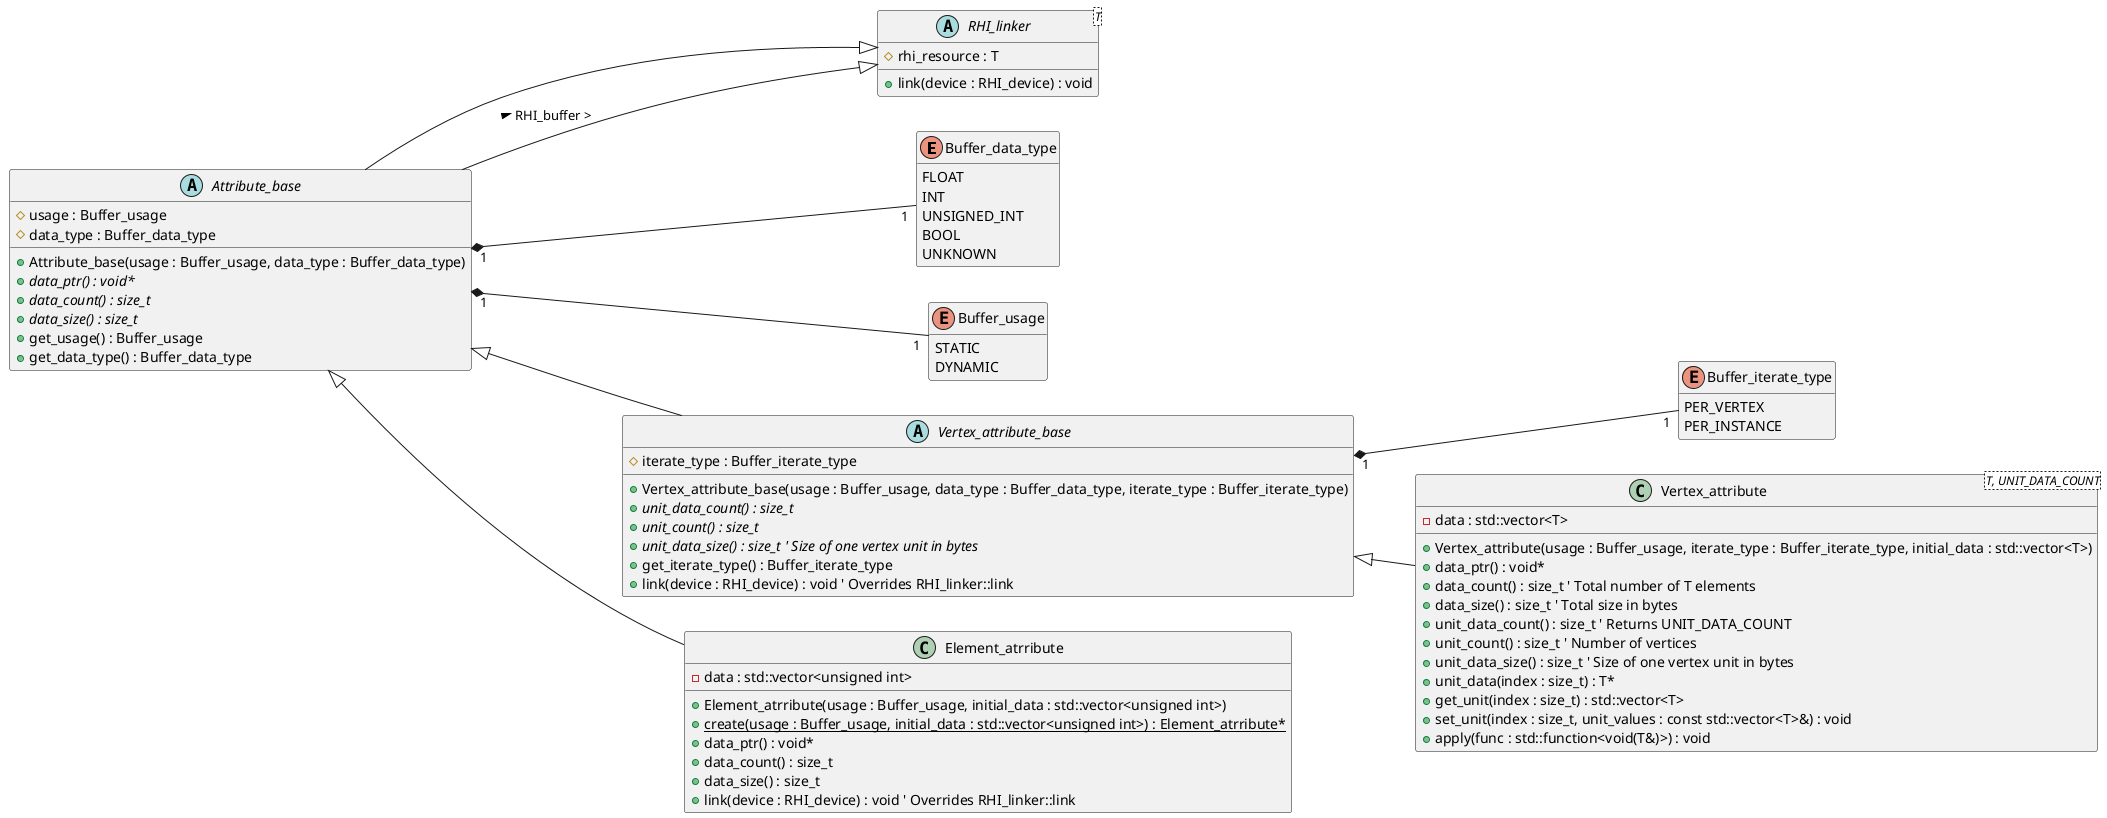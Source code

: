 @startuml
' PlantUML Class Diagram - Simplified Parameters

left to right direction

' --- Enums ---
enum Buffer_data_type {
  FLOAT
  INT
  UNSIGNED_INT
  BOOL
  UNKNOWN
}

enum Buffer_usage {
  STATIC
  DYNAMIC
}

enum Buffer_iterate_type {
  PER_VERTEX
  PER_INSTANCE
}

' --- Base Classes ---
abstract class RHI_linker<T> {
  # rhi_resource : T
  + link(device : RHI_device) : void
}

abstract class Attribute_base {
  # usage : Buffer_usage
  # data_type : Buffer_data_type
  + Attribute_base(usage : Buffer_usage, data_type : Buffer_data_type)
  + {abstract} data_ptr() : void*
  + {abstract} data_count() : size_t
  + {abstract} data_size() : size_t
  + get_usage() : Buffer_usage
  + get_data_type() : Buffer_data_type
}
RHI_linker <|-- Attribute_base : < RHI_buffer >

abstract class Vertex_attribute_base extends Attribute_base {
  # iterate_type : Buffer_iterate_type
  + Vertex_attribute_base(usage : Buffer_usage, data_type : Buffer_data_type, iterate_type : Buffer_iterate_type)
  + {abstract} unit_data_count() : size_t
  + {abstract} unit_count() : size_t
  + {abstract} unit_data_size() : size_t ' Size of one vertex unit in bytes
  + get_iterate_type() : Buffer_iterate_type
  + link(device : RHI_device) : void ' Overrides RHI_linker::link
}


' --- Concrete Element Attribute ---
class Element_atrribute extends Attribute_base {
  - data : std::vector<unsigned int>
  + Element_atrribute(usage : Buffer_usage, initial_data : std::vector<unsigned int>)
  ' data_type is set to represent unsigned int via get_buffer_atrribute_type
  + {static} create(usage : Buffer_usage, initial_data : std::vector<unsigned int>) : Element_atrribute*
  + data_ptr() : void*
  + data_count() : size_t
  + data_size() : size_t
  + link(device : RHI_device) : void ' Overrides RHI_linker::link
}

' --- Template Vertex Attribute ---
class "Vertex_attribute<T, UNIT_DATA_COUNT>" as Vertex_attribute_T_UDC extends Vertex_attribute_base {
  - data : std::vector<T>
  ' UNIT_DATA_COUNT is a template parameter
  + Vertex_attribute(usage : Buffer_usage, iterate_type : Buffer_iterate_type, initial_data : std::vector<T>)
  ' data_type is initialized using get_buffer_atrribute_type<T>() in constructor
  + data_ptr() : void*
  + data_count() : size_t ' Total number of T elements
  + data_size() : size_t ' Total size in bytes
  + unit_data_count() : size_t ' Returns UNIT_DATA_COUNT
  + unit_count() : size_t ' Number of vertices
  + unit_data_size() : size_t ' Size of one vertex unit in bytes
  + unit_data(index : size_t) : T*
  + get_unit(index : size_t) : std::vector<T>
  + set_unit(index : size_t, unit_values : const std::vector<T>&) : void
  + apply(func : std::function<void(T&)>) : void
}


' --- Relationships ---
Attribute_base "1" *-- "1" Buffer_usage
Attribute_base "1" *-- "1" Buffer_data_type
Vertex_attribute_base "1" *-- "1" Buffer_iterate_type

Attribute_base --|> RHI_linker



' Link methods now pass descriptors (conceptual, shown in notes)
' Vertex_attribute_base ..> RHI_device : "uses create_vertex_buffer()"
' Element_atrribute ..> RHI_device : "uses create_element_buffer()"


' Hide empty members for cleaner look if needed
hide empty members
@enduml